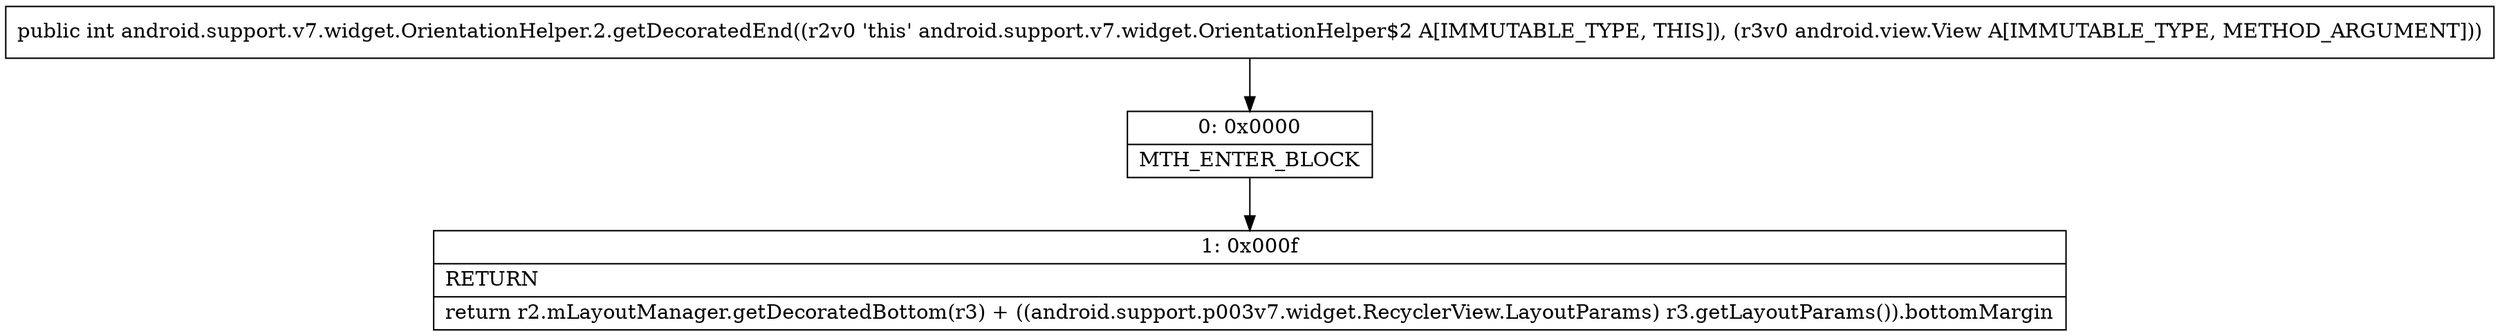 digraph "CFG forandroid.support.v7.widget.OrientationHelper.2.getDecoratedEnd(Landroid\/view\/View;)I" {
Node_0 [shape=record,label="{0\:\ 0x0000|MTH_ENTER_BLOCK\l}"];
Node_1 [shape=record,label="{1\:\ 0x000f|RETURN\l|return r2.mLayoutManager.getDecoratedBottom(r3) + ((android.support.p003v7.widget.RecyclerView.LayoutParams) r3.getLayoutParams()).bottomMargin\l}"];
MethodNode[shape=record,label="{public int android.support.v7.widget.OrientationHelper.2.getDecoratedEnd((r2v0 'this' android.support.v7.widget.OrientationHelper$2 A[IMMUTABLE_TYPE, THIS]), (r3v0 android.view.View A[IMMUTABLE_TYPE, METHOD_ARGUMENT])) }"];
MethodNode -> Node_0;
Node_0 -> Node_1;
}

